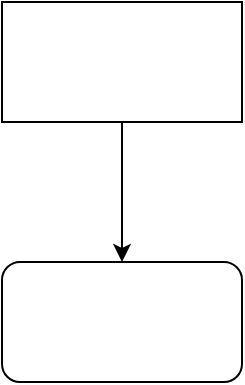<mxfile version="23.1.1" type="github" pages="2">
  <diagram name="第 1 页" id="nmpy7Anon7jMR94QmT7i">
    <mxGraphModel dx="1420" dy="893" grid="1" gridSize="10" guides="1" tooltips="1" connect="1" arrows="1" fold="1" page="1" pageScale="1" pageWidth="827" pageHeight="1169" math="0" shadow="0">
      <root>
        <mxCell id="0" />
        <mxCell id="1" parent="0" />
        <mxCell id="KHBJohj5CfdymiipmYzo-5" style="edgeStyle=orthogonalEdgeStyle;rounded=0;orthogonalLoop=1;jettySize=auto;html=1;entryX=0.5;entryY=0;entryDx=0;entryDy=0;" edge="1" parent="1" source="KHBJohj5CfdymiipmYzo-1" target="KHBJohj5CfdymiipmYzo-3">
          <mxGeometry relative="1" as="geometry" />
        </mxCell>
        <mxCell id="KHBJohj5CfdymiipmYzo-1" value="" style="rounded=0;whiteSpace=wrap;html=1;" vertex="1" parent="1">
          <mxGeometry x="140" y="130" width="120" height="60" as="geometry" />
        </mxCell>
        <mxCell id="KHBJohj5CfdymiipmYzo-3" value="" style="rounded=1;whiteSpace=wrap;html=1;" vertex="1" parent="1">
          <mxGeometry x="140" y="260" width="120" height="60" as="geometry" />
        </mxCell>
      </root>
    </mxGraphModel>
  </diagram>
  <diagram id="IHEvDpZ0ML-8PXsvzIgJ" name="第 2 页">
    <mxGraphModel dx="1412" dy="745" grid="1" gridSize="10" guides="1" tooltips="1" connect="1" arrows="1" fold="1" page="1" pageScale="1" pageWidth="827" pageHeight="1169" math="0" shadow="0">
      <root>
        <mxCell id="0" />
        <mxCell id="1" parent="0" />
      </root>
    </mxGraphModel>
  </diagram>
</mxfile>
